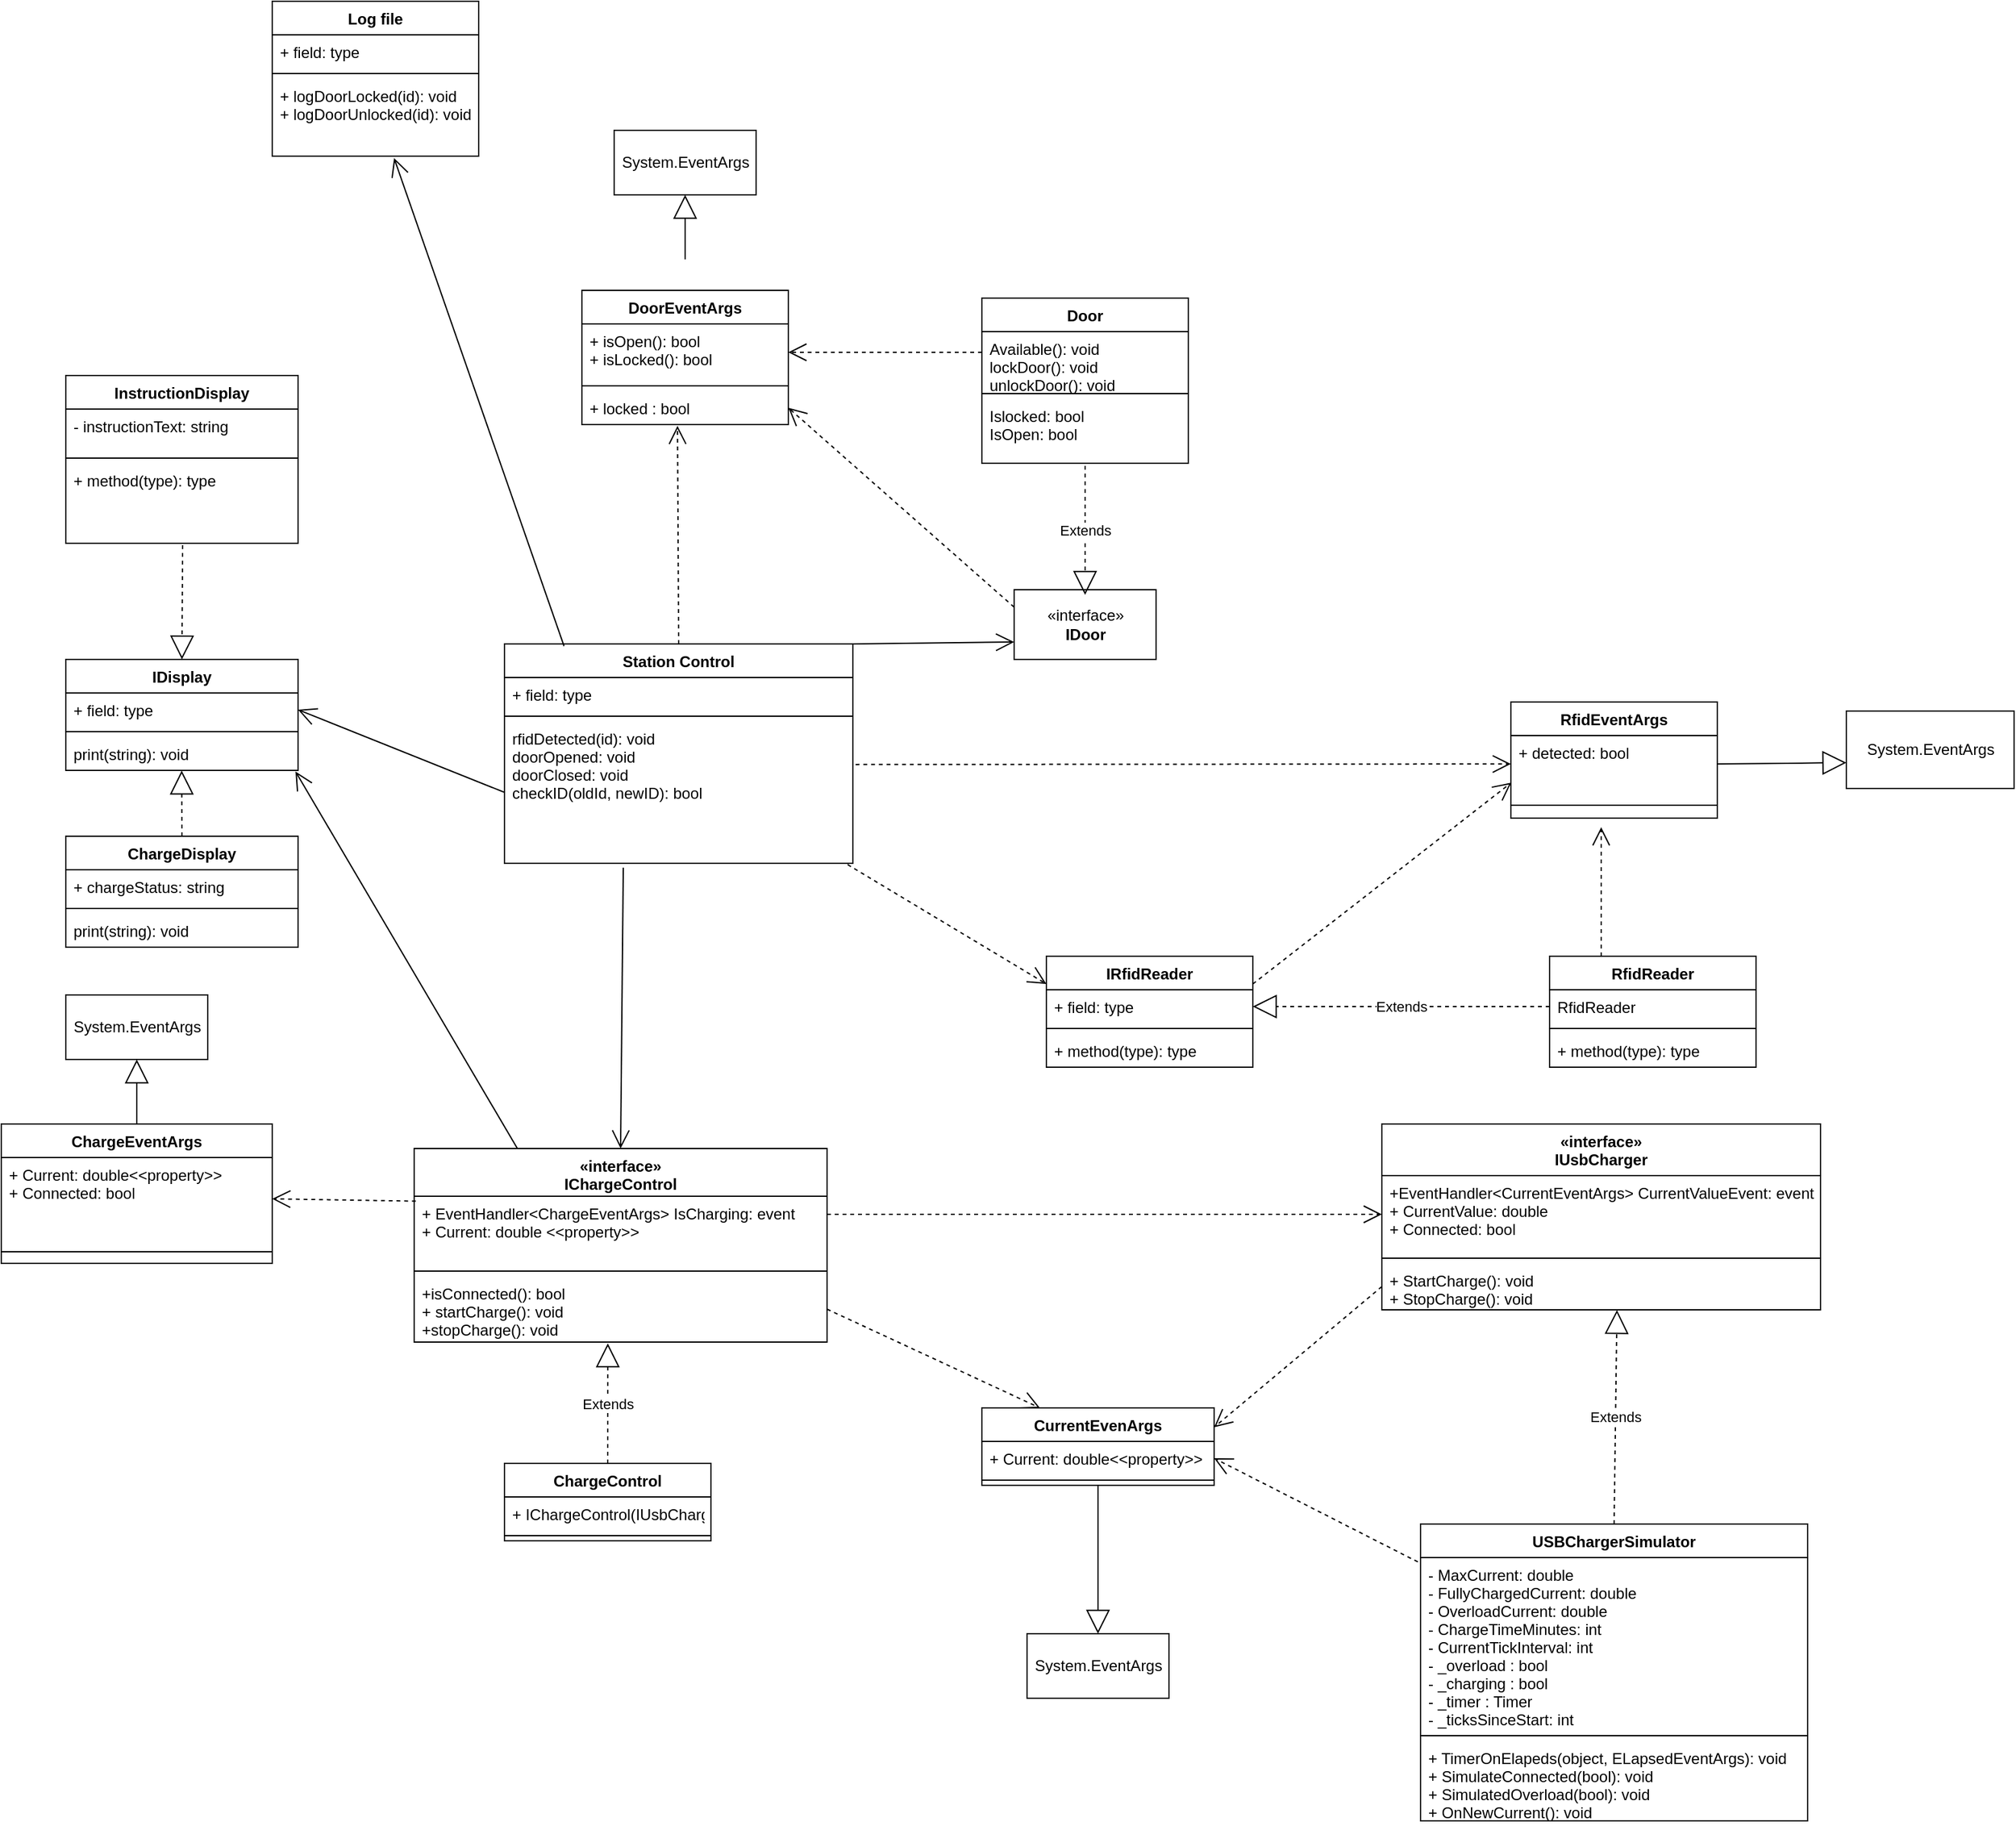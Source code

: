 <mxfile version="16.5.1" type="device"><diagram id="M8B4L-a6cHP2APJxVHDF" name="Side-1"><mxGraphModel dx="1221" dy="2354" grid="1" gridSize="10" guides="1" tooltips="1" connect="1" arrows="1" fold="1" page="1" pageScale="1" pageWidth="1200" pageHeight="1600" math="0" shadow="0"><root><mxCell id="0"/><mxCell id="1" parent="0"/><mxCell id="GhwjxGsXcL0qUjxKpyKz-1" value="InstructionDisplay" style="swimlane;fontStyle=1;align=center;verticalAlign=top;childLayout=stackLayout;horizontal=1;startSize=26;horizontalStack=0;resizeParent=1;resizeParentMax=0;resizeLast=0;collapsible=1;marginBottom=0;" parent="1" vertex="1"><mxGeometry x="100" y="60" width="180" height="130" as="geometry"/></mxCell><mxCell id="GhwjxGsXcL0qUjxKpyKz-2" value="- instructionText: string" style="text;strokeColor=none;fillColor=none;align=left;verticalAlign=top;spacingLeft=4;spacingRight=4;overflow=hidden;rotatable=0;points=[[0,0.5],[1,0.5]];portConstraint=eastwest;" parent="GhwjxGsXcL0qUjxKpyKz-1" vertex="1"><mxGeometry y="26" width="180" height="34" as="geometry"/></mxCell><mxCell id="GhwjxGsXcL0qUjxKpyKz-3" value="" style="line;strokeWidth=1;fillColor=none;align=left;verticalAlign=middle;spacingTop=-1;spacingLeft=3;spacingRight=3;rotatable=0;labelPosition=right;points=[];portConstraint=eastwest;" parent="GhwjxGsXcL0qUjxKpyKz-1" vertex="1"><mxGeometry y="60" width="180" height="8" as="geometry"/></mxCell><mxCell id="GhwjxGsXcL0qUjxKpyKz-4" value="+ method(type): type" style="text;strokeColor=none;fillColor=none;align=left;verticalAlign=top;spacingLeft=4;spacingRight=4;overflow=hidden;rotatable=0;points=[[0,0.5],[1,0.5]];portConstraint=eastwest;" parent="GhwjxGsXcL0qUjxKpyKz-1" vertex="1"><mxGeometry y="68" width="180" height="62" as="geometry"/></mxCell><mxCell id="GhwjxGsXcL0qUjxKpyKz-5" value="ChargeControl" style="swimlane;fontStyle=1;align=center;verticalAlign=top;childLayout=stackLayout;horizontal=1;startSize=26;horizontalStack=0;resizeParent=1;resizeParentMax=0;resizeLast=0;collapsible=1;marginBottom=0;" parent="1" vertex="1"><mxGeometry x="440" y="903" width="160" height="60" as="geometry"/></mxCell><mxCell id="GhwjxGsXcL0qUjxKpyKz-6" value="+ IChargeControl(IUsbCharger)" style="text;strokeColor=none;fillColor=none;align=left;verticalAlign=top;spacingLeft=4;spacingRight=4;overflow=hidden;rotatable=0;points=[[0,0.5],[1,0.5]];portConstraint=eastwest;" parent="GhwjxGsXcL0qUjxKpyKz-5" vertex="1"><mxGeometry y="26" width="160" height="26" as="geometry"/></mxCell><mxCell id="GhwjxGsXcL0qUjxKpyKz-7" value="" style="line;strokeWidth=1;fillColor=none;align=left;verticalAlign=middle;spacingTop=-1;spacingLeft=3;spacingRight=3;rotatable=0;labelPosition=right;points=[];portConstraint=eastwest;" parent="GhwjxGsXcL0qUjxKpyKz-5" vertex="1"><mxGeometry y="52" width="160" height="8" as="geometry"/></mxCell><mxCell id="GhwjxGsXcL0qUjxKpyKz-9" value="Station Control" style="swimlane;fontStyle=1;align=center;verticalAlign=top;childLayout=stackLayout;horizontal=1;startSize=26;horizontalStack=0;resizeParent=1;resizeParentMax=0;resizeLast=0;collapsible=1;marginBottom=0;" parent="1" vertex="1"><mxGeometry x="440" y="268" width="270" height="170" as="geometry"/></mxCell><mxCell id="GhwjxGsXcL0qUjxKpyKz-10" value="+ field: type" style="text;strokeColor=none;fillColor=none;align=left;verticalAlign=top;spacingLeft=4;spacingRight=4;overflow=hidden;rotatable=0;points=[[0,0.5],[1,0.5]];portConstraint=eastwest;" parent="GhwjxGsXcL0qUjxKpyKz-9" vertex="1"><mxGeometry y="26" width="270" height="26" as="geometry"/></mxCell><mxCell id="GhwjxGsXcL0qUjxKpyKz-11" value="" style="line;strokeWidth=1;fillColor=none;align=left;verticalAlign=middle;spacingTop=-1;spacingLeft=3;spacingRight=3;rotatable=0;labelPosition=right;points=[];portConstraint=eastwest;" parent="GhwjxGsXcL0qUjxKpyKz-9" vertex="1"><mxGeometry y="52" width="270" height="8" as="geometry"/></mxCell><mxCell id="GhwjxGsXcL0qUjxKpyKz-12" value="rfidDetected(id): void&#10;doorOpened: void&#10;doorClosed: void&#10;checkID(oldId, newID): bool&#10;" style="text;strokeColor=none;fillColor=none;align=left;verticalAlign=top;spacingLeft=4;spacingRight=4;overflow=hidden;rotatable=0;points=[[0,0.5],[1,0.5]];portConstraint=eastwest;" parent="GhwjxGsXcL0qUjxKpyKz-9" vertex="1"><mxGeometry y="60" width="270" height="110" as="geometry"/></mxCell><mxCell id="GhwjxGsXcL0qUjxKpyKz-21" value="Log file" style="swimlane;fontStyle=1;align=center;verticalAlign=top;childLayout=stackLayout;horizontal=1;startSize=26;horizontalStack=0;resizeParent=1;resizeParentMax=0;resizeLast=0;collapsible=1;marginBottom=0;" parent="1" vertex="1"><mxGeometry x="260" y="-230" width="160" height="120" as="geometry"/></mxCell><mxCell id="GhwjxGsXcL0qUjxKpyKz-22" value="+ field: type" style="text;strokeColor=none;fillColor=none;align=left;verticalAlign=top;spacingLeft=4;spacingRight=4;overflow=hidden;rotatable=0;points=[[0,0.5],[1,0.5]];portConstraint=eastwest;" parent="GhwjxGsXcL0qUjxKpyKz-21" vertex="1"><mxGeometry y="26" width="160" height="26" as="geometry"/></mxCell><mxCell id="GhwjxGsXcL0qUjxKpyKz-23" value="" style="line;strokeWidth=1;fillColor=none;align=left;verticalAlign=middle;spacingTop=-1;spacingLeft=3;spacingRight=3;rotatable=0;labelPosition=right;points=[];portConstraint=eastwest;" parent="GhwjxGsXcL0qUjxKpyKz-21" vertex="1"><mxGeometry y="52" width="160" height="8" as="geometry"/></mxCell><mxCell id="GhwjxGsXcL0qUjxKpyKz-24" value="+ logDoorLocked(id): void&#10;+ logDoorUnlocked(id): void" style="text;strokeColor=none;fillColor=none;align=left;verticalAlign=top;spacingLeft=4;spacingRight=4;overflow=hidden;rotatable=0;points=[[0,0.5],[1,0.5]];portConstraint=eastwest;" parent="GhwjxGsXcL0qUjxKpyKz-21" vertex="1"><mxGeometry y="60" width="160" height="60" as="geometry"/></mxCell><mxCell id="GhwjxGsXcL0qUjxKpyKz-25" value="USBChargerSimulator" style="swimlane;fontStyle=1;align=center;verticalAlign=top;childLayout=stackLayout;horizontal=1;startSize=26;horizontalStack=0;resizeParent=1;resizeParentMax=0;resizeLast=0;collapsible=1;marginBottom=0;" parent="1" vertex="1"><mxGeometry x="1150" y="950" width="300" height="230" as="geometry"/></mxCell><mxCell id="GhwjxGsXcL0qUjxKpyKz-26" value="- MaxCurrent: double&#10;- FullyChargedCurrent: double&#10;- OverloadCurrent: double&#10;- ChargeTimeMinutes: int&#10;- CurrentTickInterval: int&#10;- _overload : bool&#10;- _charging : bool&#10;- _timer : Timer&#10;- _ticksSinceStart: int" style="text;strokeColor=none;fillColor=none;align=left;verticalAlign=top;spacingLeft=4;spacingRight=4;overflow=hidden;rotatable=0;points=[[0,0.5],[1,0.5]];portConstraint=eastwest;" parent="GhwjxGsXcL0qUjxKpyKz-25" vertex="1"><mxGeometry y="26" width="300" height="134" as="geometry"/></mxCell><mxCell id="GhwjxGsXcL0qUjxKpyKz-27" value="" style="line;strokeWidth=1;fillColor=none;align=left;verticalAlign=middle;spacingTop=-1;spacingLeft=3;spacingRight=3;rotatable=0;labelPosition=right;points=[];portConstraint=eastwest;" parent="GhwjxGsXcL0qUjxKpyKz-25" vertex="1"><mxGeometry y="160" width="300" height="8" as="geometry"/></mxCell><mxCell id="GhwjxGsXcL0qUjxKpyKz-28" value="+ TimerOnElapeds(object, ELapsedEventArgs): void&#10;+ SimulateConnected(bool): void&#10;+ SimulatedOverload(bool): void&#10;+ OnNewCurrent(): void" style="text;strokeColor=none;fillColor=none;align=left;verticalAlign=top;spacingLeft=4;spacingRight=4;overflow=hidden;rotatable=0;points=[[0,0.5],[1,0.5]];portConstraint=eastwest;" parent="GhwjxGsXcL0qUjxKpyKz-25" vertex="1"><mxGeometry y="168" width="300" height="62" as="geometry"/></mxCell><mxCell id="GhwjxGsXcL0qUjxKpyKz-30" value="«interface»&lt;br&gt;&lt;b&gt;IDoor&lt;br&gt;&lt;/b&gt;" style="html=1;" parent="1" vertex="1"><mxGeometry x="835" y="226" width="110" height="54" as="geometry"/></mxCell><mxCell id="GhwjxGsXcL0qUjxKpyKz-32" value="Extends" style="endArrow=block;endSize=16;endFill=0;html=1;rounded=0;exitX=0.5;exitY=0;exitDx=0;exitDy=0;entryX=0.536;entryY=1.005;entryDx=0;entryDy=0;entryPerimeter=0;dashed=1;" parent="1" source="GhwjxGsXcL0qUjxKpyKz-25" target="GhwjxGsXcL0qUjxKpyKz-43" edge="1"><mxGeometry width="160" relative="1" as="geometry"><mxPoint x="1170" y="670" as="sourcePoint"/><mxPoint x="1278" y="630" as="targetPoint"/></mxGeometry></mxCell><mxCell id="GhwjxGsXcL0qUjxKpyKz-33" value="Extends" style="endArrow=block;endSize=16;endFill=0;html=1;rounded=0;dashed=1;" parent="1" edge="1"><mxGeometry width="160" relative="1" as="geometry"><mxPoint x="890" y="130" as="sourcePoint"/><mxPoint x="890" y="230" as="targetPoint"/></mxGeometry></mxCell><mxCell id="GhwjxGsXcL0qUjxKpyKz-35" value="Extends" style="endArrow=block;endSize=16;endFill=0;html=1;rounded=0;exitX=0.5;exitY=0;exitDx=0;exitDy=0;entryX=0.469;entryY=1.02;entryDx=0;entryDy=0;entryPerimeter=0;dashed=1;" parent="1" source="GhwjxGsXcL0qUjxKpyKz-5" target="GhwjxGsXcL0qUjxKpyKz-69" edge="1"><mxGeometry width="160" relative="1" as="geometry"><mxPoint x="644.5" y="683" as="sourcePoint"/><mxPoint x="520" y="788" as="targetPoint"/></mxGeometry></mxCell><mxCell id="GhwjxGsXcL0qUjxKpyKz-36" value="RfidReader" style="swimlane;fontStyle=1;align=center;verticalAlign=top;childLayout=stackLayout;horizontal=1;startSize=26;horizontalStack=0;resizeParent=1;resizeParentMax=0;resizeLast=0;collapsible=1;marginBottom=0;" parent="1" vertex="1"><mxGeometry x="1250" y="510" width="160" height="86" as="geometry"/></mxCell><mxCell id="GhwjxGsXcL0qUjxKpyKz-37" value="RfidReader" style="text;strokeColor=none;fillColor=none;align=left;verticalAlign=top;spacingLeft=4;spacingRight=4;overflow=hidden;rotatable=0;points=[[0,0.5],[1,0.5]];portConstraint=eastwest;" parent="GhwjxGsXcL0qUjxKpyKz-36" vertex="1"><mxGeometry y="26" width="160" height="26" as="geometry"/></mxCell><mxCell id="GhwjxGsXcL0qUjxKpyKz-38" value="" style="line;strokeWidth=1;fillColor=none;align=left;verticalAlign=middle;spacingTop=-1;spacingLeft=3;spacingRight=3;rotatable=0;labelPosition=right;points=[];portConstraint=eastwest;" parent="GhwjxGsXcL0qUjxKpyKz-36" vertex="1"><mxGeometry y="52" width="160" height="8" as="geometry"/></mxCell><mxCell id="GhwjxGsXcL0qUjxKpyKz-39" value="+ method(type): type" style="text;strokeColor=none;fillColor=none;align=left;verticalAlign=top;spacingLeft=4;spacingRight=4;overflow=hidden;rotatable=0;points=[[0,0.5],[1,0.5]];portConstraint=eastwest;" parent="GhwjxGsXcL0qUjxKpyKz-36" vertex="1"><mxGeometry y="60" width="160" height="26" as="geometry"/></mxCell><mxCell id="GhwjxGsXcL0qUjxKpyKz-40" value="«interface»&#10;IUsbCharger" style="swimlane;fontStyle=1;align=center;verticalAlign=top;childLayout=stackLayout;horizontal=1;startSize=40;horizontalStack=0;resizeParent=1;resizeParentMax=0;resizeLast=0;collapsible=1;marginBottom=0;" parent="1" vertex="1"><mxGeometry x="1120" y="640" width="340" height="144" as="geometry"/></mxCell><mxCell id="GhwjxGsXcL0qUjxKpyKz-41" value="+EventHandler&lt;CurrentEventArgs&gt; CurrentValueEvent: event&#10;+ CurrentValue: double&#10;+ Connected: bool" style="text;strokeColor=none;fillColor=none;align=left;verticalAlign=top;spacingLeft=4;spacingRight=4;overflow=hidden;rotatable=0;points=[[0,0.5],[1,0.5]];portConstraint=eastwest;" parent="GhwjxGsXcL0qUjxKpyKz-40" vertex="1"><mxGeometry y="40" width="340" height="60" as="geometry"/></mxCell><mxCell id="GhwjxGsXcL0qUjxKpyKz-42" value="" style="line;strokeWidth=1;fillColor=none;align=left;verticalAlign=middle;spacingTop=-1;spacingLeft=3;spacingRight=3;rotatable=0;labelPosition=right;points=[];portConstraint=eastwest;" parent="GhwjxGsXcL0qUjxKpyKz-40" vertex="1"><mxGeometry y="100" width="340" height="8" as="geometry"/></mxCell><mxCell id="GhwjxGsXcL0qUjxKpyKz-43" value="+ StartCharge(): void&#10;+ StopCharge(): void" style="text;strokeColor=none;fillColor=none;align=left;verticalAlign=top;spacingLeft=4;spacingRight=4;overflow=hidden;rotatable=0;points=[[0,0.5],[1,0.5]];portConstraint=eastwest;" parent="GhwjxGsXcL0qUjxKpyKz-40" vertex="1"><mxGeometry y="108" width="340" height="36" as="geometry"/></mxCell><mxCell id="GhwjxGsXcL0qUjxKpyKz-50" value="System.EventArgs" style="html=1;" parent="1" vertex="1"><mxGeometry x="845" y="1035" width="110" height="50" as="geometry"/></mxCell><mxCell id="GhwjxGsXcL0qUjxKpyKz-51" value="CurrentEvenArgs" style="swimlane;fontStyle=1;align=center;verticalAlign=top;childLayout=stackLayout;horizontal=1;startSize=26;horizontalStack=0;resizeParent=1;resizeParentMax=0;resizeLast=0;collapsible=1;marginBottom=0;" parent="1" vertex="1"><mxGeometry x="810" y="860" width="180" height="60" as="geometry"/></mxCell><mxCell id="GhwjxGsXcL0qUjxKpyKz-52" value="+ Current: double&lt;&lt;property&gt;&gt;" style="text;strokeColor=none;fillColor=none;align=left;verticalAlign=top;spacingLeft=4;spacingRight=4;overflow=hidden;rotatable=0;points=[[0,0.5],[1,0.5]];portConstraint=eastwest;" parent="GhwjxGsXcL0qUjxKpyKz-51" vertex="1"><mxGeometry y="26" width="180" height="26" as="geometry"/></mxCell><mxCell id="GhwjxGsXcL0qUjxKpyKz-53" value="" style="line;strokeWidth=1;fillColor=none;align=left;verticalAlign=middle;spacingTop=-1;spacingLeft=3;spacingRight=3;rotatable=0;labelPosition=right;points=[];portConstraint=eastwest;" parent="GhwjxGsXcL0qUjxKpyKz-51" vertex="1"><mxGeometry y="52" width="180" height="8" as="geometry"/></mxCell><mxCell id="GhwjxGsXcL0qUjxKpyKz-55" value="" style="endArrow=block;endSize=16;endFill=0;html=1;rounded=0;exitX=0.5;exitY=1;exitDx=0;exitDy=0;entryX=0.5;entryY=0;entryDx=0;entryDy=0;" parent="1" source="GhwjxGsXcL0qUjxKpyKz-51" target="GhwjxGsXcL0qUjxKpyKz-50" edge="1"><mxGeometry x="0.143" y="-19" width="160" relative="1" as="geometry"><mxPoint x="900" y="942" as="sourcePoint"/><mxPoint x="900" y="1032" as="targetPoint"/><mxPoint as="offset"/></mxGeometry></mxCell><mxCell id="GhwjxGsXcL0qUjxKpyKz-57" value="System.EventArgs" style="html=1;" parent="1" vertex="1"><mxGeometry x="100" y="540" width="110" height="50" as="geometry"/></mxCell><mxCell id="GhwjxGsXcL0qUjxKpyKz-58" value="ChargeEventArgs" style="swimlane;fontStyle=1;align=center;verticalAlign=top;childLayout=stackLayout;horizontal=1;startSize=26;horizontalStack=0;resizeParent=1;resizeParentMax=0;resizeLast=0;collapsible=1;marginBottom=0;" parent="1" vertex="1"><mxGeometry x="50" y="640" width="210" height="108" as="geometry"/></mxCell><mxCell id="GhwjxGsXcL0qUjxKpyKz-59" value="+ Current: double&lt;&lt;property&gt;&gt;&#10;+ Connected: bool&#10;" style="text;strokeColor=none;fillColor=none;align=left;verticalAlign=top;spacingLeft=4;spacingRight=4;overflow=hidden;rotatable=0;points=[[0,0.5],[1,0.5]];portConstraint=eastwest;" parent="GhwjxGsXcL0qUjxKpyKz-58" vertex="1"><mxGeometry y="26" width="210" height="64" as="geometry"/></mxCell><mxCell id="GhwjxGsXcL0qUjxKpyKz-60" value="" style="line;strokeWidth=1;fillColor=none;align=left;verticalAlign=middle;spacingTop=-1;spacingLeft=3;spacingRight=3;rotatable=0;labelPosition=right;points=[];portConstraint=eastwest;" parent="GhwjxGsXcL0qUjxKpyKz-58" vertex="1"><mxGeometry y="90" width="210" height="18" as="geometry"/></mxCell><mxCell id="GhwjxGsXcL0qUjxKpyKz-61" value="" style="endArrow=block;endSize=16;endFill=0;html=1;rounded=0;exitX=0.5;exitY=0;exitDx=0;exitDy=0;entryX=0.5;entryY=1;entryDx=0;entryDy=0;" parent="1" source="GhwjxGsXcL0qUjxKpyKz-58" target="GhwjxGsXcL0qUjxKpyKz-57" edge="1"><mxGeometry x="0.143" y="-19" width="160" relative="1" as="geometry"><mxPoint x="195" y="885.82" as="sourcePoint"/><mxPoint x="197.24" y="770" as="targetPoint"/><mxPoint as="offset"/></mxGeometry></mxCell><mxCell id="GhwjxGsXcL0qUjxKpyKz-62" value="" style="endArrow=open;endSize=12;dashed=1;html=1;rounded=0;exitX=0.004;exitY=0.272;exitDx=0;exitDy=0;entryX=1;entryY=0.5;entryDx=0;entryDy=0;exitPerimeter=0;" parent="1" source="GhwjxGsXcL0qUjxKpyKz-66" target="GhwjxGsXcL0qUjxKpyKz-59" edge="1"><mxGeometry width="160" relative="1" as="geometry"><mxPoint x="349.66" y="692.36" as="sourcePoint"/><mxPoint x="835.86" y="470.16" as="targetPoint"/></mxGeometry></mxCell><mxCell id="GhwjxGsXcL0qUjxKpyKz-63" value="" style="endArrow=open;endSize=12;dashed=1;html=1;rounded=0;exitX=1;exitY=0.5;exitDx=0;exitDy=0;entryX=0;entryY=0.5;entryDx=0;entryDy=0;" parent="1" target="GhwjxGsXcL0qUjxKpyKz-41" edge="1"><mxGeometry width="160" relative="1" as="geometry"><mxPoint x="690" y="710" as="sourcePoint"/><mxPoint x="620" y="950.64" as="targetPoint"/></mxGeometry></mxCell><mxCell id="GhwjxGsXcL0qUjxKpyKz-66" value="«interface»&#10;IChargeControl" style="swimlane;fontStyle=1;align=center;verticalAlign=top;childLayout=stackLayout;horizontal=1;startSize=37;horizontalStack=0;resizeParent=1;resizeParentMax=0;resizeLast=0;collapsible=1;marginBottom=0;" parent="1" vertex="1"><mxGeometry x="370" y="659" width="320" height="150" as="geometry"/></mxCell><mxCell id="GhwjxGsXcL0qUjxKpyKz-67" value="+ EventHandler&lt;ChargeEventArgs&gt; IsCharging: event&#10;+ Current: double &lt;&lt;property&gt;&gt;" style="text;strokeColor=none;fillColor=none;align=left;verticalAlign=top;spacingLeft=4;spacingRight=4;overflow=hidden;rotatable=0;points=[[0,0.5],[1,0.5]];portConstraint=eastwest;" parent="GhwjxGsXcL0qUjxKpyKz-66" vertex="1"><mxGeometry y="37" width="320" height="54" as="geometry"/></mxCell><mxCell id="GhwjxGsXcL0qUjxKpyKz-68" value="" style="line;strokeWidth=1;fillColor=none;align=left;verticalAlign=middle;spacingTop=-1;spacingLeft=3;spacingRight=3;rotatable=0;labelPosition=right;points=[];portConstraint=eastwest;" parent="GhwjxGsXcL0qUjxKpyKz-66" vertex="1"><mxGeometry y="91" width="320" height="8" as="geometry"/></mxCell><mxCell id="GhwjxGsXcL0qUjxKpyKz-69" value="+isConnected(): bool&#10;+ startCharge(): void&#10;+stopCharge(): void" style="text;strokeColor=none;fillColor=none;align=left;verticalAlign=top;spacingLeft=4;spacingRight=4;overflow=hidden;rotatable=0;points=[[0,0.5],[1,0.5]];portConstraint=eastwest;" parent="GhwjxGsXcL0qUjxKpyKz-66" vertex="1"><mxGeometry y="99" width="320" height="51" as="geometry"/></mxCell><mxCell id="WpvBjVTXzfyL3AGCRuRO-1" value="Door" style="swimlane;fontStyle=1;align=center;verticalAlign=top;childLayout=stackLayout;horizontal=1;startSize=26;horizontalStack=0;resizeParent=1;resizeParentMax=0;resizeLast=0;collapsible=1;marginBottom=0;" parent="1" vertex="1"><mxGeometry x="810" width="160" height="128" as="geometry"/></mxCell><mxCell id="WpvBjVTXzfyL3AGCRuRO-2" value="Available(): void&#10;lockDoor(): void&#10;unlockDoor(): void" style="text;strokeColor=none;fillColor=none;align=left;verticalAlign=top;spacingLeft=4;spacingRight=4;overflow=hidden;rotatable=0;points=[[0,0.5],[1,0.5]];portConstraint=eastwest;" parent="WpvBjVTXzfyL3AGCRuRO-1" vertex="1"><mxGeometry y="26" width="160" height="44" as="geometry"/></mxCell><mxCell id="WpvBjVTXzfyL3AGCRuRO-3" value="" style="line;strokeWidth=1;fillColor=none;align=left;verticalAlign=middle;spacingTop=-1;spacingLeft=3;spacingRight=3;rotatable=0;labelPosition=right;points=[];portConstraint=eastwest;" parent="WpvBjVTXzfyL3AGCRuRO-1" vertex="1"><mxGeometry y="70" width="160" height="8" as="geometry"/></mxCell><mxCell id="WpvBjVTXzfyL3AGCRuRO-4" value="Islocked: bool&#10;IsOpen: bool" style="text;strokeColor=none;fillColor=none;align=left;verticalAlign=top;spacingLeft=4;spacingRight=4;overflow=hidden;rotatable=0;points=[[0,0.5],[1,0.5]];portConstraint=eastwest;" parent="WpvBjVTXzfyL3AGCRuRO-1" vertex="1"><mxGeometry y="78" width="160" height="50" as="geometry"/></mxCell><mxCell id="WpvBjVTXzfyL3AGCRuRO-5" value="IDisplay" style="swimlane;fontStyle=1;align=center;verticalAlign=top;childLayout=stackLayout;horizontal=1;startSize=26;horizontalStack=0;resizeParent=1;resizeParentMax=0;resizeLast=0;collapsible=1;marginBottom=0;" parent="1" vertex="1"><mxGeometry x="100" y="280" width="180" height="86" as="geometry"/></mxCell><mxCell id="WpvBjVTXzfyL3AGCRuRO-6" value="+ field: type" style="text;strokeColor=none;fillColor=none;align=left;verticalAlign=top;spacingLeft=4;spacingRight=4;overflow=hidden;rotatable=0;points=[[0,0.5],[1,0.5]];portConstraint=eastwest;" parent="WpvBjVTXzfyL3AGCRuRO-5" vertex="1"><mxGeometry y="26" width="180" height="26" as="geometry"/></mxCell><mxCell id="WpvBjVTXzfyL3AGCRuRO-7" value="" style="line;strokeWidth=1;fillColor=none;align=left;verticalAlign=middle;spacingTop=-1;spacingLeft=3;spacingRight=3;rotatable=0;labelPosition=right;points=[];portConstraint=eastwest;" parent="WpvBjVTXzfyL3AGCRuRO-5" vertex="1"><mxGeometry y="52" width="180" height="8" as="geometry"/></mxCell><mxCell id="WpvBjVTXzfyL3AGCRuRO-8" value="print(string): void" style="text;strokeColor=none;fillColor=none;align=left;verticalAlign=top;spacingLeft=4;spacingRight=4;overflow=hidden;rotatable=0;points=[[0,0.5],[1,0.5]];portConstraint=eastwest;" parent="WpvBjVTXzfyL3AGCRuRO-5" vertex="1"><mxGeometry y="60" width="180" height="26" as="geometry"/></mxCell><mxCell id="WpvBjVTXzfyL3AGCRuRO-9" value="IRfidReader" style="swimlane;fontStyle=1;align=center;verticalAlign=top;childLayout=stackLayout;horizontal=1;startSize=26;horizontalStack=0;resizeParent=1;resizeParentMax=0;resizeLast=0;collapsible=1;marginBottom=0;" parent="1" vertex="1"><mxGeometry x="860" y="510" width="160" height="86" as="geometry"/></mxCell><mxCell id="WpvBjVTXzfyL3AGCRuRO-10" value="+ field: type" style="text;strokeColor=none;fillColor=none;align=left;verticalAlign=top;spacingLeft=4;spacingRight=4;overflow=hidden;rotatable=0;points=[[0,0.5],[1,0.5]];portConstraint=eastwest;" parent="WpvBjVTXzfyL3AGCRuRO-9" vertex="1"><mxGeometry y="26" width="160" height="26" as="geometry"/></mxCell><mxCell id="WpvBjVTXzfyL3AGCRuRO-11" value="" style="line;strokeWidth=1;fillColor=none;align=left;verticalAlign=middle;spacingTop=-1;spacingLeft=3;spacingRight=3;rotatable=0;labelPosition=right;points=[];portConstraint=eastwest;" parent="WpvBjVTXzfyL3AGCRuRO-9" vertex="1"><mxGeometry y="52" width="160" height="8" as="geometry"/></mxCell><mxCell id="WpvBjVTXzfyL3AGCRuRO-12" value="+ method(type): type" style="text;strokeColor=none;fillColor=none;align=left;verticalAlign=top;spacingLeft=4;spacingRight=4;overflow=hidden;rotatable=0;points=[[0,0.5],[1,0.5]];portConstraint=eastwest;" parent="WpvBjVTXzfyL3AGCRuRO-9" vertex="1"><mxGeometry y="60" width="160" height="26" as="geometry"/></mxCell><mxCell id="WpvBjVTXzfyL3AGCRuRO-13" value="System.EventArgs" style="html=1;" parent="1" vertex="1"><mxGeometry x="525" y="-130" width="110" height="50" as="geometry"/></mxCell><mxCell id="WpvBjVTXzfyL3AGCRuRO-17" value="" style="endArrow=block;endSize=16;endFill=0;html=1;rounded=0;exitX=0.5;exitY=0;exitDx=0;exitDy=0;entryX=0.5;entryY=1;entryDx=0;entryDy=0;" parent="1" target="WpvBjVTXzfyL3AGCRuRO-13" edge="1"><mxGeometry x="0.143" y="-19" width="160" relative="1" as="geometry"><mxPoint x="580" y="-30" as="sourcePoint"/><mxPoint x="612.24" y="100" as="targetPoint"/><mxPoint as="offset"/></mxGeometry></mxCell><mxCell id="WpvBjVTXzfyL3AGCRuRO-18" value="DoorEventArgs" style="swimlane;fontStyle=1;align=center;verticalAlign=top;childLayout=stackLayout;horizontal=1;startSize=26;horizontalStack=0;resizeParent=1;resizeParentMax=0;resizeLast=0;collapsible=1;marginBottom=0;" parent="1" vertex="1"><mxGeometry x="500" y="-6" width="160" height="104" as="geometry"/></mxCell><mxCell id="WpvBjVTXzfyL3AGCRuRO-19" value="+ isOpen(): bool&#10;+ isLocked(): bool" style="text;strokeColor=none;fillColor=none;align=left;verticalAlign=top;spacingLeft=4;spacingRight=4;overflow=hidden;rotatable=0;points=[[0,0.5],[1,0.5]];portConstraint=eastwest;" parent="WpvBjVTXzfyL3AGCRuRO-18" vertex="1"><mxGeometry y="26" width="160" height="44" as="geometry"/></mxCell><mxCell id="WpvBjVTXzfyL3AGCRuRO-20" value="" style="line;strokeWidth=1;fillColor=none;align=left;verticalAlign=middle;spacingTop=-1;spacingLeft=3;spacingRight=3;rotatable=0;labelPosition=right;points=[];portConstraint=eastwest;" parent="WpvBjVTXzfyL3AGCRuRO-18" vertex="1"><mxGeometry y="70" width="160" height="8" as="geometry"/></mxCell><mxCell id="WpvBjVTXzfyL3AGCRuRO-21" value="+ locked : bool" style="text;strokeColor=none;fillColor=none;align=left;verticalAlign=top;spacingLeft=4;spacingRight=4;overflow=hidden;rotatable=0;points=[[0,0.5],[1,0.5]];portConstraint=eastwest;" parent="WpvBjVTXzfyL3AGCRuRO-18" vertex="1"><mxGeometry y="78" width="160" height="26" as="geometry"/></mxCell><mxCell id="WpvBjVTXzfyL3AGCRuRO-22" value="" style="endArrow=open;endSize=12;dashed=1;html=1;rounded=0;entryX=1;entryY=0.5;entryDx=0;entryDy=0;" parent="1" target="WpvBjVTXzfyL3AGCRuRO-19" edge="1"><mxGeometry width="160" relative="1" as="geometry"><mxPoint x="810" y="42" as="sourcePoint"/><mxPoint x="690" y="45.5" as="targetPoint"/></mxGeometry></mxCell><mxCell id="WpvBjVTXzfyL3AGCRuRO-23" value="System.EventArgs" style="html=1;" parent="1" vertex="1"><mxGeometry x="1480" y="320" width="130" height="60" as="geometry"/></mxCell><mxCell id="WpvBjVTXzfyL3AGCRuRO-24" value="" style="endArrow=block;endSize=16;endFill=0;html=1;rounded=0;exitX=1;exitY=0.5;exitDx=0;exitDy=0;" parent="1" source="WpvBjVTXzfyL3AGCRuRO-26" edge="1"><mxGeometry x="0.143" y="-19" width="160" relative="1" as="geometry"><mxPoint x="1420" y="290" as="sourcePoint"/><mxPoint x="1480" y="360" as="targetPoint"/><mxPoint as="offset"/></mxGeometry></mxCell><mxCell id="WpvBjVTXzfyL3AGCRuRO-25" value="RfidEventArgs" style="swimlane;fontStyle=1;align=center;verticalAlign=top;childLayout=stackLayout;horizontal=1;startSize=26;horizontalStack=0;resizeParent=1;resizeParentMax=0;resizeLast=0;collapsible=1;marginBottom=0;" parent="1" vertex="1"><mxGeometry x="1220" y="313" width="160" height="90" as="geometry"/></mxCell><mxCell id="WpvBjVTXzfyL3AGCRuRO-26" value="+ detected: bool" style="text;strokeColor=none;fillColor=none;align=left;verticalAlign=top;spacingLeft=4;spacingRight=4;overflow=hidden;rotatable=0;points=[[0,0.5],[1,0.5]];portConstraint=eastwest;" parent="WpvBjVTXzfyL3AGCRuRO-25" vertex="1"><mxGeometry y="26" width="160" height="44" as="geometry"/></mxCell><mxCell id="WpvBjVTXzfyL3AGCRuRO-27" value="" style="line;strokeWidth=1;fillColor=none;align=left;verticalAlign=middle;spacingTop=-1;spacingLeft=3;spacingRight=3;rotatable=0;labelPosition=right;points=[];portConstraint=eastwest;" parent="WpvBjVTXzfyL3AGCRuRO-25" vertex="1"><mxGeometry y="70" width="160" height="20" as="geometry"/></mxCell><mxCell id="WpvBjVTXzfyL3AGCRuRO-30" value="" style="endArrow=block;endSize=16;endFill=0;html=1;rounded=0;entryX=0.5;entryY=0;entryDx=0;entryDy=0;dashed=1;exitX=0.503;exitY=1.024;exitDx=0;exitDy=0;exitPerimeter=0;" parent="1" source="GhwjxGsXcL0qUjxKpyKz-4" target="WpvBjVTXzfyL3AGCRuRO-5" edge="1"><mxGeometry x="0.143" y="-19" width="160" relative="1" as="geometry"><mxPoint x="190" y="190" as="sourcePoint"/><mxPoint x="310" y="363" as="targetPoint"/><mxPoint as="offset"/></mxGeometry></mxCell><mxCell id="WpvBjVTXzfyL3AGCRuRO-31" value="" style="endArrow=open;endSize=12;html=1;rounded=0;exitX=0;exitY=0.5;exitDx=0;exitDy=0;entryX=1;entryY=0.5;entryDx=0;entryDy=0;endFill=0;" parent="1" source="GhwjxGsXcL0qUjxKpyKz-12" target="WpvBjVTXzfyL3AGCRuRO-6" edge="1"><mxGeometry width="160" relative="1" as="geometry"><mxPoint x="700" y="720" as="sourcePoint"/><mxPoint x="900" y="720" as="targetPoint"/></mxGeometry></mxCell><mxCell id="WpvBjVTXzfyL3AGCRuRO-35" value="" style="endArrow=open;endSize=12;dashed=1;html=1;rounded=0;exitX=0.5;exitY=0;exitDx=0;exitDy=0;entryX=0.463;entryY=1.038;entryDx=0;entryDy=0;entryPerimeter=0;" parent="1" source="GhwjxGsXcL0qUjxKpyKz-9" target="WpvBjVTXzfyL3AGCRuRO-21" edge="1"><mxGeometry width="160" relative="1" as="geometry"><mxPoint x="835" y="408" as="sourcePoint"/><mxPoint x="1035" y="408" as="targetPoint"/></mxGeometry></mxCell><mxCell id="WpvBjVTXzfyL3AGCRuRO-36" value="" style="endArrow=open;endSize=12;html=1;rounded=0;exitX=1;exitY=0;exitDx=0;exitDy=0;entryX=0;entryY=0.75;entryDx=0;entryDy=0;" parent="1" source="GhwjxGsXcL0qUjxKpyKz-9" target="GhwjxGsXcL0qUjxKpyKz-30" edge="1"><mxGeometry width="160" relative="1" as="geometry"><mxPoint x="585" y="286" as="sourcePoint"/><mxPoint x="584.08" y="108.988" as="targetPoint"/></mxGeometry></mxCell><mxCell id="WpvBjVTXzfyL3AGCRuRO-37" value="" style="endArrow=open;endSize=12;dashed=1;html=1;rounded=0;exitX=0;exitY=0.25;exitDx=0;exitDy=0;entryX=1;entryY=0.5;entryDx=0;entryDy=0;" parent="1" source="GhwjxGsXcL0qUjxKpyKz-30" target="WpvBjVTXzfyL3AGCRuRO-21" edge="1"><mxGeometry width="160" relative="1" as="geometry"><mxPoint x="595" y="296" as="sourcePoint"/><mxPoint x="594.08" y="118.988" as="targetPoint"/></mxGeometry></mxCell><mxCell id="WpvBjVTXzfyL3AGCRuRO-38" value="" style="endArrow=open;endSize=12;dashed=1;html=1;rounded=0;exitX=0.985;exitY=1.009;exitDx=0;exitDy=0;entryX=0;entryY=0.25;entryDx=0;entryDy=0;exitPerimeter=0;" parent="1" source="GhwjxGsXcL0qUjxKpyKz-12" target="WpvBjVTXzfyL3AGCRuRO-9" edge="1"><mxGeometry width="160" relative="1" as="geometry"><mxPoint x="740" y="380" as="sourcePoint"/><mxPoint x="865" y="378.5" as="targetPoint"/></mxGeometry></mxCell><mxCell id="WpvBjVTXzfyL3AGCRuRO-39" value="" style="endArrow=open;endSize=12;dashed=1;html=1;rounded=0;entryX=0;entryY=0.5;entryDx=0;entryDy=0;exitX=1.008;exitY=0.304;exitDx=0;exitDy=0;exitPerimeter=0;" parent="1" source="GhwjxGsXcL0qUjxKpyKz-12" target="WpvBjVTXzfyL3AGCRuRO-26" edge="1"><mxGeometry width="160" relative="1" as="geometry"><mxPoint x="710" y="320" as="sourcePoint"/><mxPoint x="855" y="286.5" as="targetPoint"/></mxGeometry></mxCell><mxCell id="WpvBjVTXzfyL3AGCRuRO-46" value="Extends" style="endArrow=block;endSize=16;endFill=0;html=1;rounded=0;dashed=1;exitX=0;exitY=0.5;exitDx=0;exitDy=0;entryX=1;entryY=0.5;entryDx=0;entryDy=0;" parent="1" source="GhwjxGsXcL0qUjxKpyKz-37" target="WpvBjVTXzfyL3AGCRuRO-10" edge="1"><mxGeometry width="160" relative="1" as="geometry"><mxPoint x="1050" y="640" as="sourcePoint"/><mxPoint x="1050" y="540" as="targetPoint"/></mxGeometry></mxCell><mxCell id="WpvBjVTXzfyL3AGCRuRO-47" value="" style="endArrow=open;endSize=12;dashed=1;html=1;rounded=0;entryX=0.002;entryY=0.83;entryDx=0;entryDy=0;exitX=1;exitY=0.25;exitDx=0;exitDy=0;entryPerimeter=0;" parent="1" source="WpvBjVTXzfyL3AGCRuRO-9" target="WpvBjVTXzfyL3AGCRuRO-26" edge="1"><mxGeometry width="160" relative="1" as="geometry"><mxPoint x="950" y="539" as="sourcePoint"/><mxPoint x="1046" y="412.996" as="targetPoint"/></mxGeometry></mxCell><mxCell id="WpvBjVTXzfyL3AGCRuRO-48" value="" style="endArrow=open;endSize=12;dashed=1;html=1;rounded=0;exitX=0.25;exitY=0;exitDx=0;exitDy=0;" parent="1" source="GhwjxGsXcL0qUjxKpyKz-36" edge="1"><mxGeometry width="160" relative="1" as="geometry"><mxPoint x="960" y="549" as="sourcePoint"/><mxPoint x="1290" y="410" as="targetPoint"/></mxGeometry></mxCell><mxCell id="WpvBjVTXzfyL3AGCRuRO-49" value="" style="endArrow=open;endSize=12;html=1;rounded=0;exitX=0.341;exitY=1.031;exitDx=0;exitDy=0;entryX=0.5;entryY=0;entryDx=0;entryDy=0;endFill=0;exitPerimeter=0;" parent="1" source="GhwjxGsXcL0qUjxKpyKz-12" target="GhwjxGsXcL0qUjxKpyKz-66" edge="1"><mxGeometry width="160" relative="1" as="geometry"><mxPoint x="560" y="578" as="sourcePoint"/><mxPoint x="400" y="586" as="targetPoint"/></mxGeometry></mxCell><mxCell id="WpvBjVTXzfyL3AGCRuRO-50" value="" style="endArrow=open;endSize=12;html=1;rounded=0;exitX=0.171;exitY=0.01;exitDx=0;exitDy=0;entryX=0.59;entryY=1.024;entryDx=0;entryDy=0;endFill=0;exitPerimeter=0;entryPerimeter=0;" parent="1" source="GhwjxGsXcL0qUjxKpyKz-9" target="GhwjxGsXcL0qUjxKpyKz-24" edge="1"><mxGeometry width="160" relative="1" as="geometry"><mxPoint x="450" y="393" as="sourcePoint"/><mxPoint x="290" y="401" as="targetPoint"/></mxGeometry></mxCell><mxCell id="WpvBjVTXzfyL3AGCRuRO-51" value="" style="endArrow=open;endSize=12;dashed=1;html=1;rounded=0;exitX=0;exitY=0.5;exitDx=0;exitDy=0;entryX=1;entryY=0.25;entryDx=0;entryDy=0;" parent="1" source="GhwjxGsXcL0qUjxKpyKz-43" target="GhwjxGsXcL0qUjxKpyKz-51" edge="1"><mxGeometry width="160" relative="1" as="geometry"><mxPoint x="1130" y="800" as="sourcePoint"/><mxPoint x="700" y="800" as="targetPoint"/></mxGeometry></mxCell><mxCell id="WpvBjVTXzfyL3AGCRuRO-52" value="" style="endArrow=open;endSize=12;dashed=1;html=1;rounded=0;exitX=-0.007;exitY=0.025;exitDx=0;exitDy=0;entryX=1;entryY=0.5;entryDx=0;entryDy=0;exitPerimeter=0;" parent="1" source="GhwjxGsXcL0qUjxKpyKz-26" target="GhwjxGsXcL0qUjxKpyKz-52" edge="1"><mxGeometry width="160" relative="1" as="geometry"><mxPoint x="1130" y="776" as="sourcePoint"/><mxPoint x="1000" y="885" as="targetPoint"/></mxGeometry></mxCell><mxCell id="WpvBjVTXzfyL3AGCRuRO-53" value="" style="endArrow=open;endSize=12;dashed=1;html=1;rounded=0;exitX=1;exitY=0.5;exitDx=0;exitDy=0;entryX=0.25;entryY=0;entryDx=0;entryDy=0;" parent="1" source="GhwjxGsXcL0qUjxKpyKz-69" target="GhwjxGsXcL0qUjxKpyKz-51" edge="1"><mxGeometry width="160" relative="1" as="geometry"><mxPoint x="1130" y="776" as="sourcePoint"/><mxPoint x="1000" y="885" as="targetPoint"/></mxGeometry></mxCell><mxCell id="WpvBjVTXzfyL3AGCRuRO-54" value="ChargeDisplay" style="swimlane;fontStyle=1;align=center;verticalAlign=top;childLayout=stackLayout;horizontal=1;startSize=26;horizontalStack=0;resizeParent=1;resizeParentMax=0;resizeLast=0;collapsible=1;marginBottom=0;" parent="1" vertex="1"><mxGeometry x="100" y="417" width="180" height="86" as="geometry"/></mxCell><mxCell id="WpvBjVTXzfyL3AGCRuRO-55" value="+ chargeStatus: string" style="text;strokeColor=none;fillColor=none;align=left;verticalAlign=top;spacingLeft=4;spacingRight=4;overflow=hidden;rotatable=0;points=[[0,0.5],[1,0.5]];portConstraint=eastwest;" parent="WpvBjVTXzfyL3AGCRuRO-54" vertex="1"><mxGeometry y="26" width="180" height="26" as="geometry"/></mxCell><mxCell id="WpvBjVTXzfyL3AGCRuRO-56" value="" style="line;strokeWidth=1;fillColor=none;align=left;verticalAlign=middle;spacingTop=-1;spacingLeft=3;spacingRight=3;rotatable=0;labelPosition=right;points=[];portConstraint=eastwest;" parent="WpvBjVTXzfyL3AGCRuRO-54" vertex="1"><mxGeometry y="52" width="180" height="8" as="geometry"/></mxCell><mxCell id="WpvBjVTXzfyL3AGCRuRO-57" value="print(string): void" style="text;strokeColor=none;fillColor=none;align=left;verticalAlign=top;spacingLeft=4;spacingRight=4;overflow=hidden;rotatable=0;points=[[0,0.5],[1,0.5]];portConstraint=eastwest;" parent="WpvBjVTXzfyL3AGCRuRO-54" vertex="1"><mxGeometry y="60" width="180" height="26" as="geometry"/></mxCell><mxCell id="WpvBjVTXzfyL3AGCRuRO-58" value="" style="endArrow=block;endSize=16;endFill=0;html=1;rounded=0;dashed=1;exitX=0.5;exitY=0;exitDx=0;exitDy=0;entryX=0.499;entryY=1.006;entryDx=0;entryDy=0;entryPerimeter=0;" parent="1" source="WpvBjVTXzfyL3AGCRuRO-54" target="WpvBjVTXzfyL3AGCRuRO-8" edge="1"><mxGeometry x="0.143" y="-19" width="160" relative="1" as="geometry"><mxPoint x="200" y="200" as="sourcePoint"/><mxPoint x="190" y="370" as="targetPoint"/><mxPoint as="offset"/></mxGeometry></mxCell><mxCell id="WpvBjVTXzfyL3AGCRuRO-59" value="" style="endArrow=open;endSize=12;html=1;rounded=0;exitX=0.25;exitY=0;exitDx=0;exitDy=0;entryX=0.989;entryY=1.032;entryDx=0;entryDy=0;endFill=0;entryPerimeter=0;" parent="1" source="GhwjxGsXcL0qUjxKpyKz-66" target="WpvBjVTXzfyL3AGCRuRO-8" edge="1"><mxGeometry width="160" relative="1" as="geometry"><mxPoint x="450.0" y="393" as="sourcePoint"/><mxPoint x="290" y="329" as="targetPoint"/></mxGeometry></mxCell></root></mxGraphModel></diagram></mxfile>